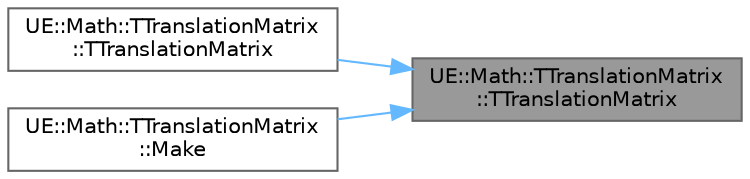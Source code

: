 digraph "UE::Math::TTranslationMatrix::TTranslationMatrix"
{
 // INTERACTIVE_SVG=YES
 // LATEX_PDF_SIZE
  bgcolor="transparent";
  edge [fontname=Helvetica,fontsize=10,labelfontname=Helvetica,labelfontsize=10];
  node [fontname=Helvetica,fontsize=10,shape=box,height=0.2,width=0.4];
  rankdir="RL";
  Node1 [id="Node000001",label="UE::Math::TTranslationMatrix\l::TTranslationMatrix",height=0.2,width=0.4,color="gray40", fillcolor="grey60", style="filled", fontcolor="black",tooltip="Constructor translation matrix based on given vector."];
  Node1 -> Node2 [id="edge1_Node000001_Node000002",dir="back",color="steelblue1",style="solid",tooltip=" "];
  Node2 [id="Node000002",label="UE::Math::TTranslationMatrix\l::TTranslationMatrix",height=0.2,width=0.4,color="grey40", fillcolor="white", style="filled",URL="$d9/d2f/structUE_1_1Math_1_1TTranslationMatrix.html#a41bd29e9ba71ed25e9c424de384b1bf0",tooltip=" "];
  Node1 -> Node3 [id="edge2_Node000001_Node000003",dir="back",color="steelblue1",style="solid",tooltip=" "];
  Node3 [id="Node000003",label="UE::Math::TTranslationMatrix\l::Make",height=0.2,width=0.4,color="grey40", fillcolor="white", style="filled",URL="$d9/d2f/structUE_1_1Math_1_1TTranslationMatrix.html#a9484e1d3214d6caebcc595ae31e5c76e",tooltip="Matrix factory."];
}
